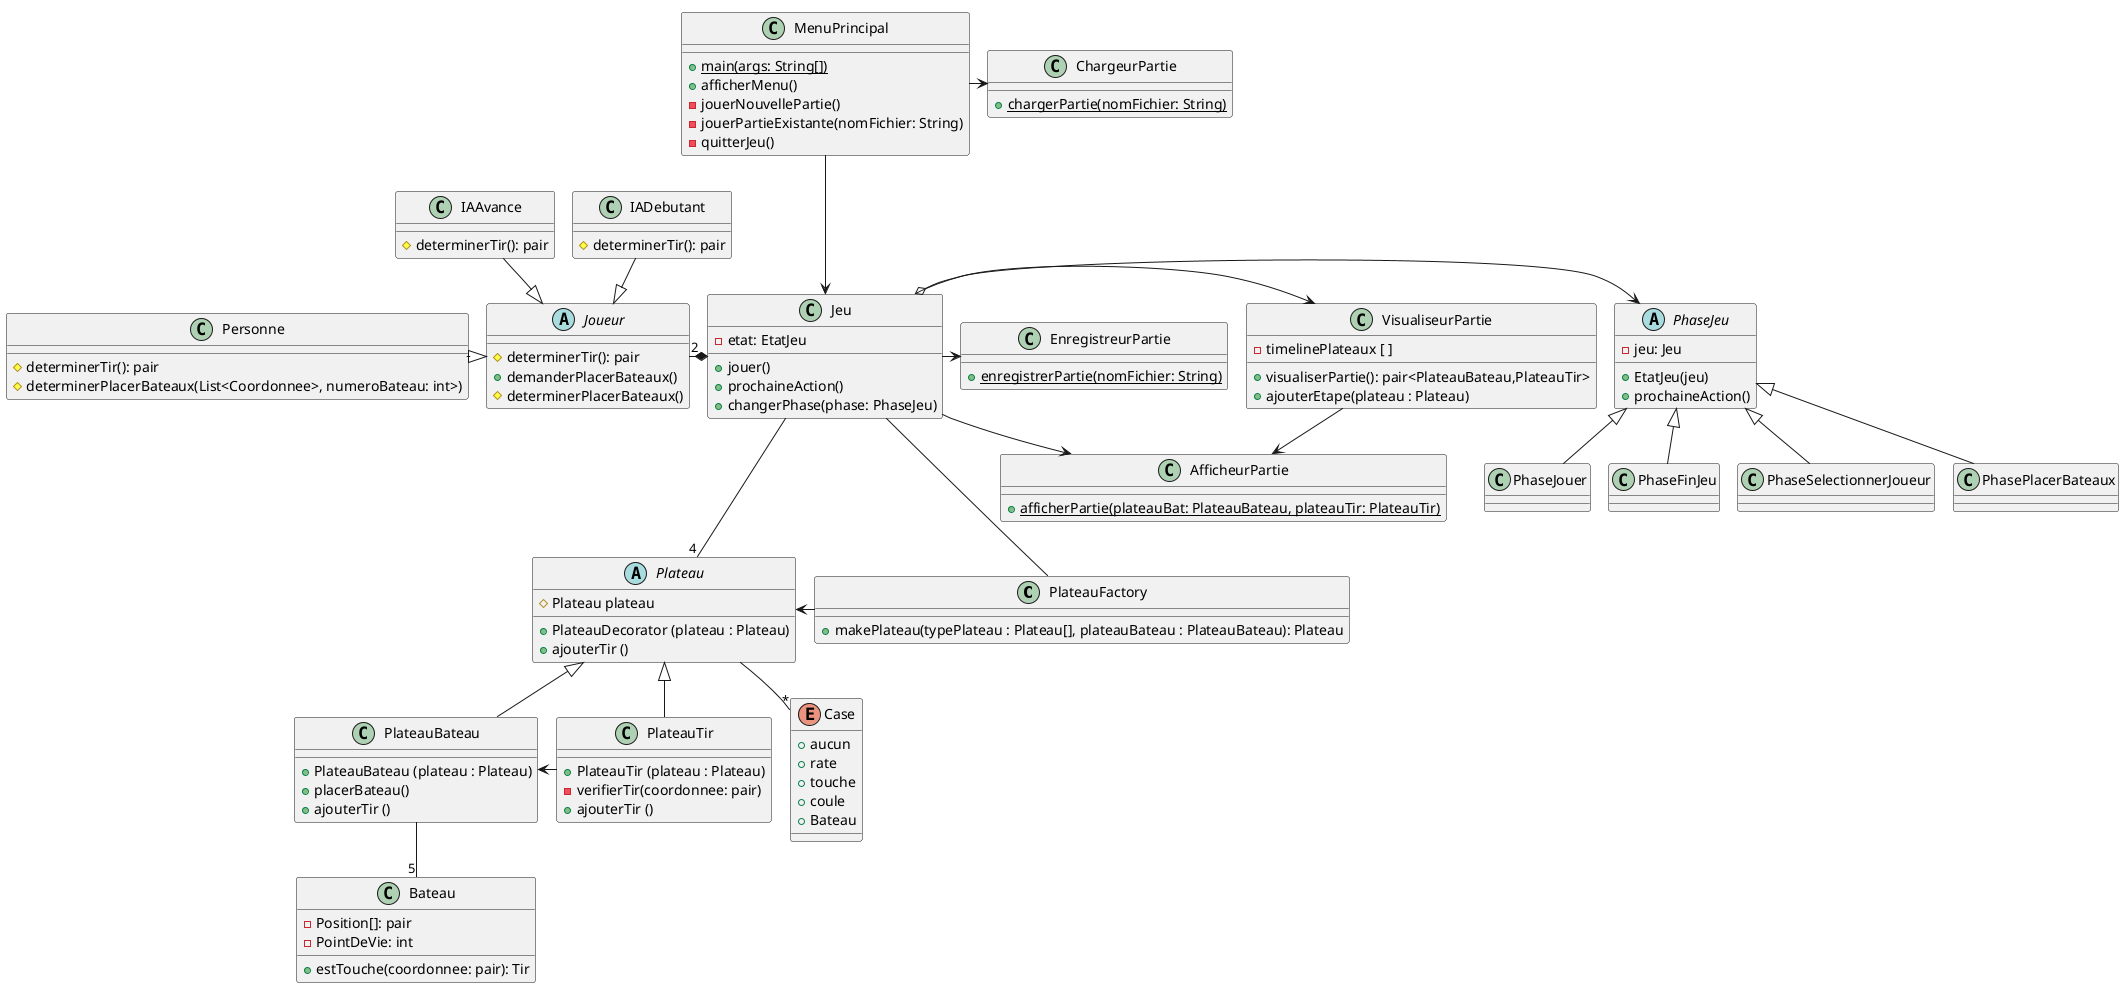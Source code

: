 @startuml
!pragma layout smetana
class PlateauFactory{
    + makePlateau(typePlateau : Plateau[], plateauBateau : PlateauBateau): Plateau
}

abstract class Plateau {
    # Plateau plateau
    + PlateauDecorator (plateau : Plateau)
    + ajouterTir ()
}


abstract class Joueur{
    # determinerTir(): pair
    + demanderPlacerBateaux()
    # determinerPlacerBateaux()
}

class MenuPrincipal{
    + {static} main(args: String[])
    + afficherMenu()
    - jouerNouvellePartie()
    - jouerPartieExistante(nomFichier: String)
    - quitterJeu()
}

class Jeu {
    - etat: EtatJeu
    + jouer()
    + prochaineAction()
    + changerPhase(phase: PhaseJeu)
}

class PlateauBateau {
    + PlateauBateau (plateau : Plateau)
    + placerBateau()
    + ajouterTir ()
}

class PlateauTir {
    + PlateauTir (plateau : Plateau)
    - verifierTir(coordonnee: pair)
    + ajouterTir ()
}

class Bateau {
    - Position[]: pair
    - PointDeVie: int
    + estTouche(coordonnee: pair): Tir
}

enum Case {
    + aucun
    + rate
    + touche
    + coule
    + Bateau
}

class IADebutant {
    # determinerTir(): pair
}

class IAAvance{
    # determinerTir(): pair
}

class ChargeurPartie {
    + {static} chargerPartie(nomFichier: String)
}

class VisualiseurPartie {
    - timelinePlateaux [ ]
    + visualiserPartie(): pair<PlateauBateau,PlateauTir>
    + ajouterEtape(plateau : Plateau)
}

class AfficheurPartie {
    + {static} afficherPartie(plateauBat: PlateauBateau, plateauTir: PlateauTir)
}

class EnregistreurPartie {
    + {static} enregistrerPartie(nomFichier: String)
}

class Personne {
    # determinerTir(): pair
    # determinerPlacerBateaux(List<Coordonnee>, numeroBateau: int>)
}

abstract PhaseJeu {
    - jeu: Jeu
    + EtatJeu(jeu)
    + prochaineAction()
}

class PhaseSelectionnerJoueur {}

class PhasePlacerBateaux {}

class PhaseJouer {}

class PhaseFinJeu {}

PhaseJeu <-left-o Jeu

PhaseSelectionnerJoueur -up-|> PhaseJeu
PhasePlacerBateaux -up-|> PhaseJeu
PhaseJouer -up-|> PhaseJeu
PhaseFinJeu -up-|> PhaseJeu


PlateauBateau -- "5" Bateau
Plateau <|-- PlateauBateau
Plateau <|-- PlateauTir
Jeu *-left- "2" Joueur
Jeu -right-> EnregistreurPartie
Jeu -right-> VisualiseurPartie
Jeu -right-> AfficheurPartie
MenuPrincipal -> ChargeurPartie
MenuPrincipal ---> Jeu
Jeu --- "4" Plateau
Plateau -down- "*" Case
Joueur <|-up- IADebutant
Joueur <|-up- IAAvance
Joueur <|-left-- Personne
PlateauBateau <- PlateauTir
VisualiseurPartie --> AfficheurPartie
PlateauFactory -left-> Plateau
Jeu --  PlateauFactory
@enduml
